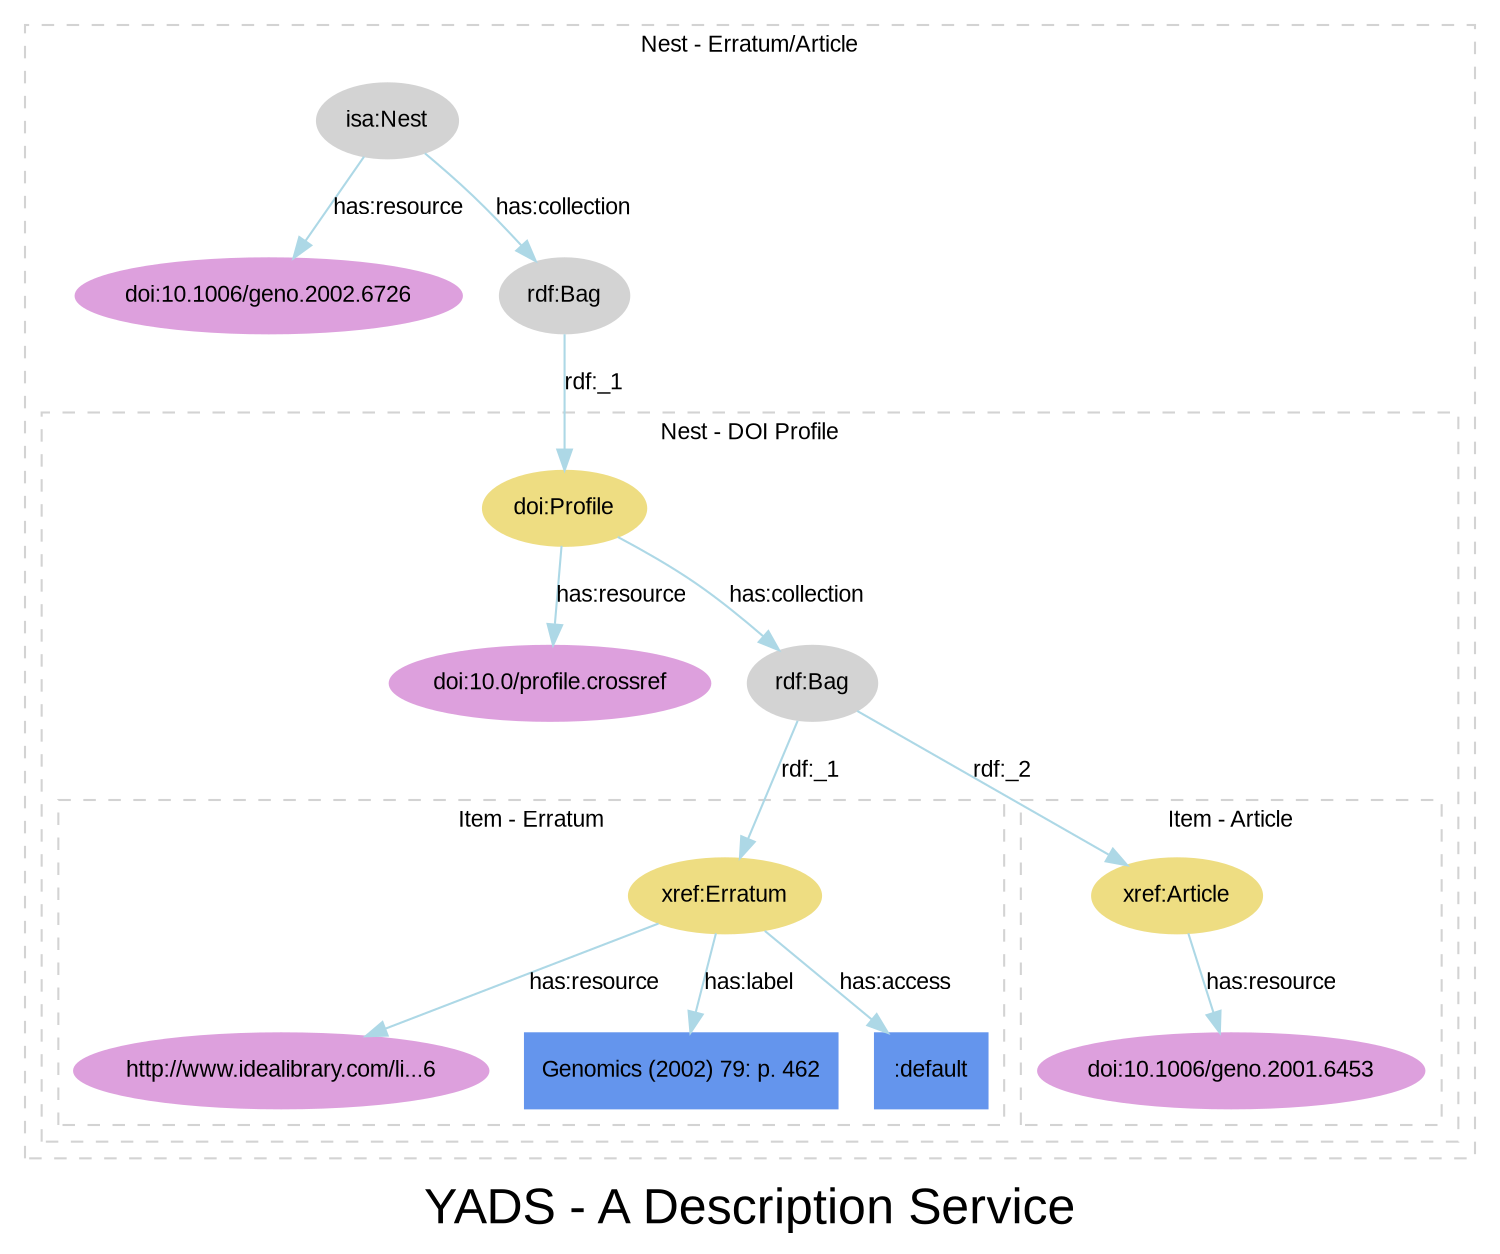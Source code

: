 
digraph yads { 



graph [

  fontname=arial, fontsize=24

  label="YADS - A Description Service"

];

node [

  fontname=arial, fontsize=11, fontcolor=black,

  style=filled, color=cornflowerblue,

];

edge [

  fontname=arial, fontsize=11, fontcolor=black,

  style=filled, color=lightblue,

];

rankdir=TB;



subgraph cluster_1 {



  style=dashed; color=lightgrey;

  fontname=arial; fontsize=11;

  fontcolor="black"; label="Nest - Erratum/Article";



  ":_1" [label="isa:Nest", color=lightgrey, URL="http://www2.elsevier.co.uk/~tony/1014/yads-schema-2002-04-03#Nest"];

  ":_1" -> "doi:10.1006/geno.2002.6726" [label="has:resource", URL="http://www2.elsevier.co.uk/~tony/1014/yads-schema-2002-04-03#resource"];

  ":_1" -> ":_2" [label="has:collection", URL="http://www2.elsevier.co.uk/~tony/1014/yads-schema-2002-04-03#collection"];

  ":_2" [label="rdf:Bag", color=lightgrey];

  "doi:10.1006/geno.2002.6726" [color=plum, URL="http://dx.doi.org/10.1006/geno.2002.6726"];

  ":_2" [label="rdf:Bag", color=lightgrey, URL="http://www.w3.org/1999/02/22-rdf-syntax-ns#Bag"];

  ":_2" -> ":_3" [label="rdf:_1", URL="http://www.w3.org/1999/02/22-rdf-syntax-ns#_1"];

":_3" [label="isa:Nest"]



subgraph cluster_3 {



  style=dashed; color=lightgrey;

  fontname=arial; fontsize=11;

  fontcolor="black"; label="Nest - DOI Profile";



  ":_3" [label="doi:Profile", color=lightgoldenrod];

  ":_3" -> "doi:10.0/profile.crossref" [label="has:resource", URL="http://www2.elsevier.co.uk/~tony/1014/yads-schema-2002-04-03#resource"];

  ":_3" -> ":_4" [label="has:collection", URL="http://www2.elsevier.co.uk/~tony/1014/yads-schema-2002-04-03#collection"];

  ":_4" [label="rdf:Bag", color=lightgrey];



  "doi:10.0/profile.crossref" [color=plum, URL="http://dx.doi.org/10.0/profile.crossref"];

  ":_4" [label="rdf:Bag", color=lightgrey, URL="http://www.w3.org/1999/02/22-rdf-syntax-ns#Bag"];

  ":_4" -> ":_5" [label="rdf:_1", URL="http://www.w3.org/1999/02/22-rdf-syntax-ns#_1"];

":_5" [label="isa:Item"]

  ":_4" -> ":_6" [label="rdf:_2", URL="http://www.w3.org/1999/02/22-rdf-syntax-ns#_2"];

":_6" [label="isa:Item"]



subgraph cluster_5 {



  style=dashed; color=lightgrey;

  fontname=arial; fontsize=11;

  fontcolor="black"; label="Item - Erratum";



  ":_5" [label="xref:Erratum", color=lightgoldenrod];

  ":_5" -> "http://www.idealibrary.com/li...6" [label="has:resource", URL="http://www2.elsevier.co.uk/~tony/1014/yads-schema-2002-04-03#resource"];

  ":_5" -> "node_1" [label="has:label", URL="http://www2.elsevier.co.uk/~tony/1014/yads-schema-2002-04-03#label"];



  ":_5" -> "node_3" [label="has:access", URL="http://www2.elsevier.co.uk/~tony/1014/yads-schema-2002-04-03#access"];

  "http://www.idealibrary.com/li...6" [color=plum, URL="http://www.idealibrary.com/links/doi/10.1006/geno.2002.6726"];

  "node_1" [shape=box, label="Genomics (2002) 79: p. 462"];

  "node_3" [shape=box, label=":default"];

}



subgraph cluster_6 {



  style=dashed; color=lightgrey;

  fontname=arial; fontsize=11;

  fontcolor="black"; label="Item - Article";



  ":_6" [label="xref:Article", color=lightgoldenrod];

  ":_6" -> "doi:10.1006/geno.2001.6453" [label="has:resource", URL="http://www2.elsevier.co.uk/~tony/1014/yads-schema-2002-04-03#resource"];



  "doi:10.1006/geno.2001.6453" [color=plum, URL="http://dx.doi.org/10.1006/geno.2001.6453"];

}



}



}



}

